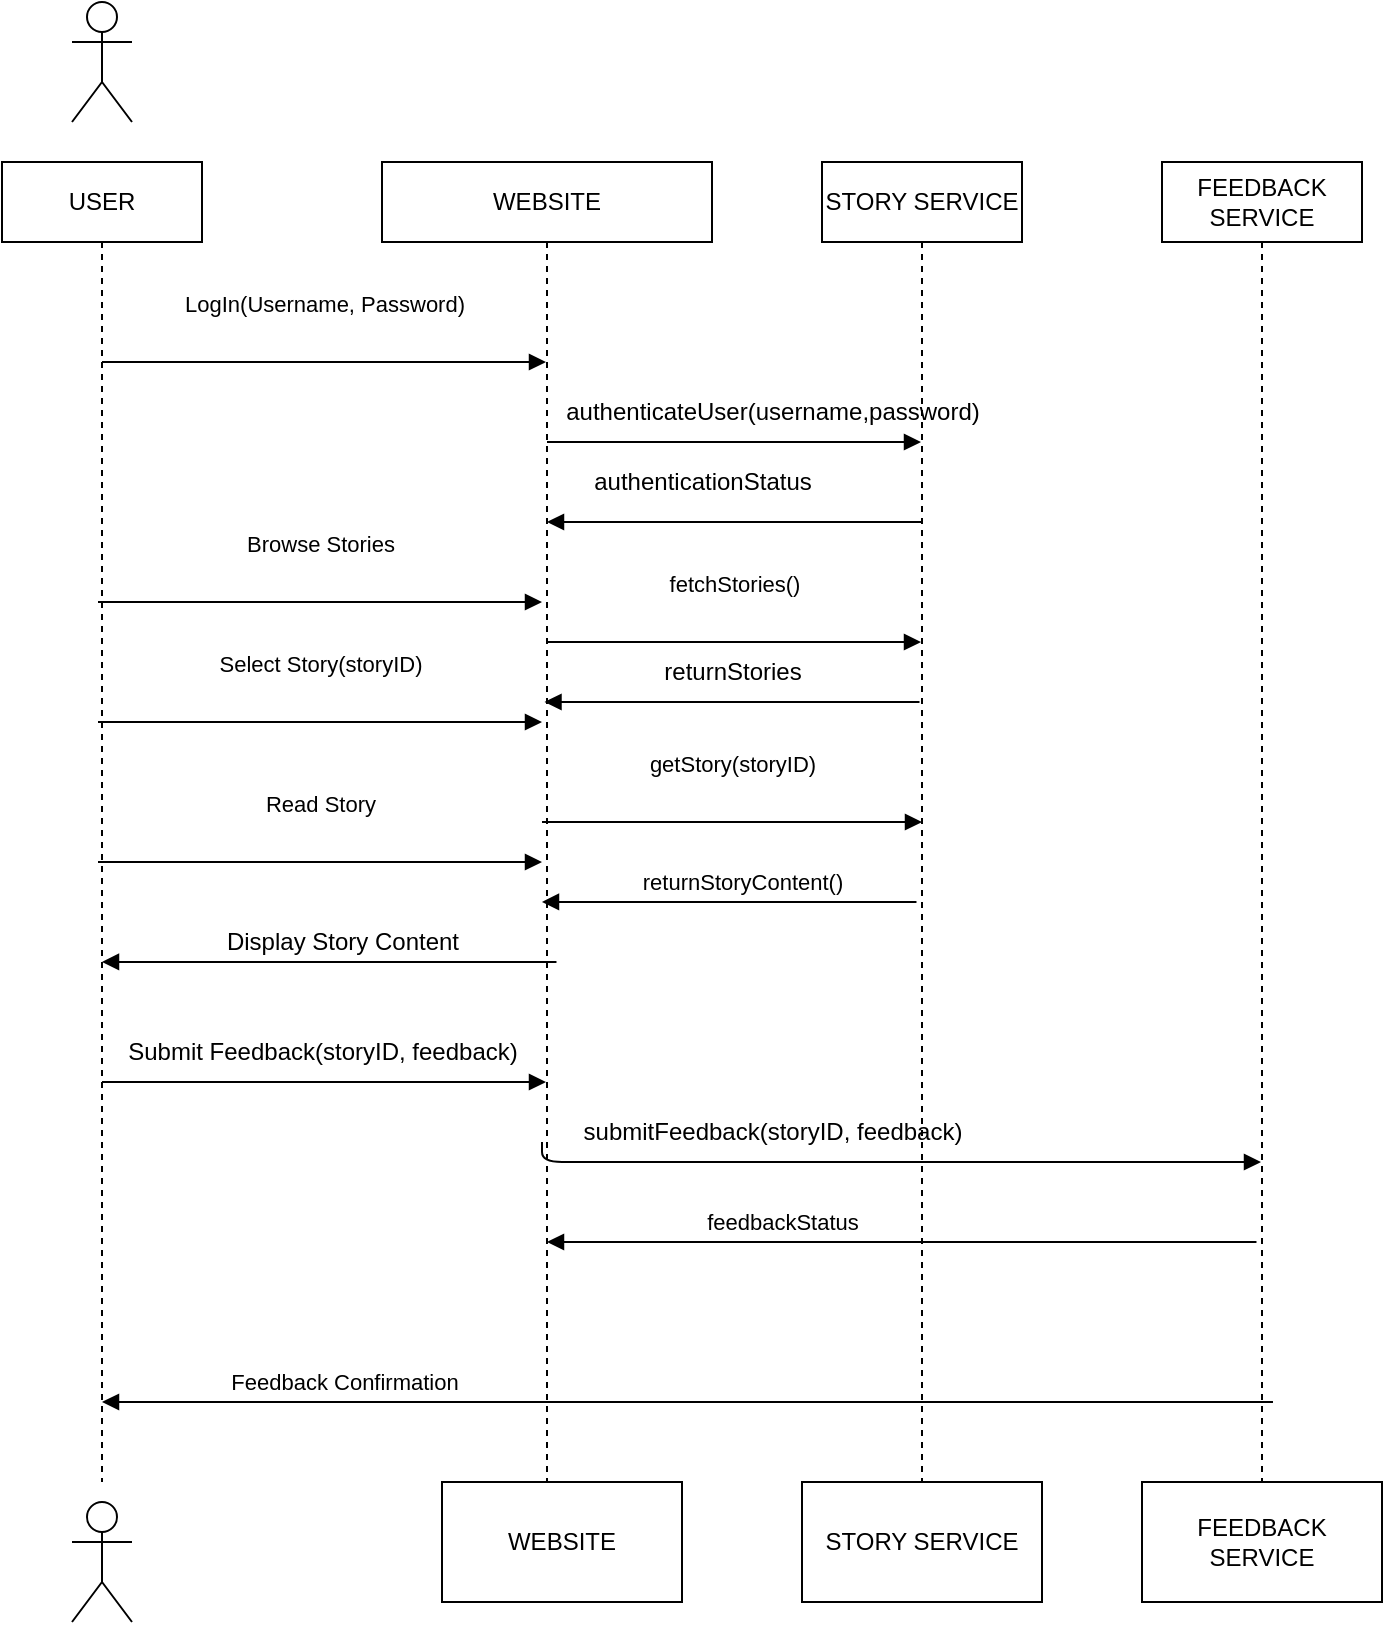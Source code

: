 <mxfile>
    <diagram id="RDVXYpl_ZH0LqLmESyfW" name="Page-1">
        <mxGraphModel dx="1086" dy="704" grid="1" gridSize="10" guides="1" tooltips="1" connect="1" arrows="1" fold="1" page="1" pageScale="1" pageWidth="850" pageHeight="1100" math="0" shadow="0">
            <root>
                <mxCell id="0"/>
                <mxCell id="1" parent="0"/>
                <mxCell id="3" value="USER" style="shape=umlLifeline;perimeter=lifelinePerimeter;whiteSpace=wrap;html=1;container=1;collapsible=0;recursiveResize=0;outlineConnect=0;" parent="1" vertex="1">
                    <mxGeometry x="70" y="100" width="100" height="660" as="geometry"/>
                </mxCell>
                <mxCell id="4" value="WEBSITE" style="shape=umlLifeline;perimeter=lifelinePerimeter;whiteSpace=wrap;html=1;container=1;collapsible=0;recursiveResize=0;outlineConnect=0;size=40;" parent="1" vertex="1">
                    <mxGeometry x="260" y="100" width="165" height="660" as="geometry"/>
                </mxCell>
                <mxCell id="31" value="Browse Stories" style="html=1;verticalAlign=bottom;endArrow=block;" edge="1" parent="4">
                    <mxGeometry y="20" width="80" relative="1" as="geometry">
                        <mxPoint x="-142" y="220" as="sourcePoint"/>
                        <mxPoint x="80" y="220" as="targetPoint"/>
                        <mxPoint as="offset"/>
                        <Array as="points">
                            <mxPoint x="-22" y="220"/>
                        </Array>
                    </mxGeometry>
                </mxCell>
                <mxCell id="47" value="" style="endArrow=block;endFill=1;html=1;edgeStyle=orthogonalEdgeStyle;align=left;verticalAlign=top;" edge="1" parent="4" target="3">
                    <mxGeometry x="-1" relative="1" as="geometry">
                        <mxPoint x="87.24" y="399.997" as="sourcePoint"/>
                        <mxPoint x="-100.001" y="399.997" as="targetPoint"/>
                        <Array as="points">
                            <mxPoint x="-90" y="400"/>
                            <mxPoint x="-90" y="400"/>
                        </Array>
                    </mxGeometry>
                </mxCell>
                <mxCell id="5" value="STORY SERVICE" style="shape=umlLifeline;perimeter=lifelinePerimeter;whiteSpace=wrap;html=1;container=1;collapsible=0;recursiveResize=0;outlineConnect=0;" parent="1" vertex="1">
                    <mxGeometry x="480" y="100" width="100" height="660" as="geometry"/>
                </mxCell>
                <mxCell id="52" value="submitFeedback(storyID, feedback)" style="text;html=1;align=center;verticalAlign=middle;resizable=0;points=[];autosize=1;strokeColor=none;fillColor=none;" vertex="1" parent="5">
                    <mxGeometry x="-130" y="470" width="210" height="30" as="geometry"/>
                </mxCell>
                <mxCell id="57" value="" style="endArrow=block;endFill=1;html=1;edgeStyle=orthogonalEdgeStyle;align=left;verticalAlign=top;" edge="1" parent="5" target="3">
                    <mxGeometry x="-1" relative="1" as="geometry">
                        <mxPoint x="225.49" y="619.997" as="sourcePoint"/>
                        <mxPoint x="-130" y="620" as="targetPoint"/>
                        <Array as="points">
                            <mxPoint x="-230" y="620"/>
                            <mxPoint x="-230" y="620"/>
                        </Array>
                    </mxGeometry>
                </mxCell>
                <mxCell id="58" value="Feedback Confirmation" style="edgeLabel;html=1;align=center;verticalAlign=middle;resizable=0;points=[];" connectable="0" vertex="1" parent="57">
                    <mxGeometry x="-0.113" y="-2" relative="1" as="geometry">
                        <mxPoint x="-205" y="-8" as="offset"/>
                    </mxGeometry>
                </mxCell>
                <mxCell id="6" value="FEEDBACK SERVICE" style="shape=umlLifeline;perimeter=lifelinePerimeter;whiteSpace=wrap;html=1;container=1;collapsible=0;recursiveResize=0;outlineConnect=0;" parent="1" vertex="1">
                    <mxGeometry x="650" y="100" width="100" height="660" as="geometry"/>
                </mxCell>
                <mxCell id="9" value="LogIn(Username, Password)" style="html=1;verticalAlign=bottom;endArrow=block;" parent="1" target="4" edge="1">
                    <mxGeometry y="20" width="80" relative="1" as="geometry">
                        <mxPoint x="120" y="200" as="sourcePoint"/>
                        <mxPoint x="300" y="200" as="targetPoint"/>
                        <mxPoint as="offset"/>
                    </mxGeometry>
                </mxCell>
                <mxCell id="15" value="" style="shape=umlActor;verticalLabelPosition=bottom;verticalAlign=top;html=1;" vertex="1" parent="1">
                    <mxGeometry x="105" y="20" width="30" height="60" as="geometry"/>
                </mxCell>
                <mxCell id="22" value="" style="endArrow=block;endFill=1;html=1;edgeStyle=orthogonalEdgeStyle;align=left;verticalAlign=top;" edge="1" parent="1" source="4" target="5">
                    <mxGeometry x="-1" relative="1" as="geometry">
                        <mxPoint x="330" y="200" as="sourcePoint"/>
                        <mxPoint x="440" y="200" as="targetPoint"/>
                        <Array as="points">
                            <mxPoint x="440" y="240"/>
                            <mxPoint x="440" y="240"/>
                        </Array>
                    </mxGeometry>
                </mxCell>
                <mxCell id="24" value="authenticateUser(username,password)" style="text;html=1;align=center;verticalAlign=middle;resizable=0;points=[];autosize=1;strokeColor=none;fillColor=none;" vertex="1" parent="1">
                    <mxGeometry x="340" y="210" width="230" height="30" as="geometry"/>
                </mxCell>
                <mxCell id="26" value="" style="endArrow=block;endFill=1;html=1;edgeStyle=orthogonalEdgeStyle;align=left;verticalAlign=top;" edge="1" parent="1" source="5" target="4">
                    <mxGeometry x="-1" relative="1" as="geometry">
                        <mxPoint x="460" y="270" as="sourcePoint"/>
                        <mxPoint x="520" y="320" as="targetPoint"/>
                        <Array as="points">
                            <mxPoint x="450" y="280"/>
                            <mxPoint x="450" y="280"/>
                        </Array>
                    </mxGeometry>
                </mxCell>
                <mxCell id="30" value="authenticationStatus" style="text;html=1;align=center;verticalAlign=middle;resizable=0;points=[];autosize=1;strokeColor=none;fillColor=none;" vertex="1" parent="1">
                    <mxGeometry x="355" y="245" width="130" height="30" as="geometry"/>
                </mxCell>
                <mxCell id="35" value="Select Story(storyID)" style="html=1;verticalAlign=bottom;endArrow=block;" edge="1" parent="1">
                    <mxGeometry y="20" width="80" relative="1" as="geometry">
                        <mxPoint x="118" y="380" as="sourcePoint"/>
                        <mxPoint x="340" y="380" as="targetPoint"/>
                        <mxPoint as="offset"/>
                    </mxGeometry>
                </mxCell>
                <mxCell id="37" value="returnStories" style="text;html=1;align=center;verticalAlign=middle;resizable=0;points=[];autosize=1;strokeColor=none;fillColor=none;" vertex="1" parent="1">
                    <mxGeometry x="390" y="340" width="90" height="30" as="geometry"/>
                </mxCell>
                <mxCell id="28" value="" style="endArrow=block;endFill=1;html=1;edgeStyle=orthogonalEdgeStyle;align=left;verticalAlign=top;" edge="1" parent="1">
                    <mxGeometry x="-1" relative="1" as="geometry">
                        <mxPoint x="528.75" y="370" as="sourcePoint"/>
                        <mxPoint x="341.25" y="370" as="targetPoint"/>
                        <Array as="points"/>
                    </mxGeometry>
                </mxCell>
                <mxCell id="40" value="fetchStories()" style="html=1;verticalAlign=bottom;endArrow=block;" edge="1" parent="1" source="4" target="5">
                    <mxGeometry y="20" width="80" relative="1" as="geometry">
                        <mxPoint x="340" y="360" as="sourcePoint"/>
                        <mxPoint x="562.0" y="360" as="targetPoint"/>
                        <mxPoint as="offset"/>
                        <Array as="points">
                            <mxPoint x="430" y="340"/>
                        </Array>
                    </mxGeometry>
                </mxCell>
                <mxCell id="41" value="getStory(storyID)" style="html=1;verticalAlign=bottom;endArrow=block;" edge="1" parent="1">
                    <mxGeometry y="20" width="80" relative="1" as="geometry">
                        <mxPoint x="340" y="430" as="sourcePoint"/>
                        <mxPoint x="530" y="430" as="targetPoint"/>
                        <mxPoint as="offset"/>
                    </mxGeometry>
                </mxCell>
                <mxCell id="42" value="" style="endArrow=block;endFill=1;html=1;edgeStyle=orthogonalEdgeStyle;align=left;verticalAlign=top;" edge="1" parent="1">
                    <mxGeometry x="-1" relative="1" as="geometry">
                        <mxPoint x="527.24" y="469.997" as="sourcePoint"/>
                        <mxPoint x="339.999" y="469.997" as="targetPoint"/>
                        <Array as="points">
                            <mxPoint x="447.74" y="469.96"/>
                            <mxPoint x="447.74" y="469.96"/>
                        </Array>
                    </mxGeometry>
                </mxCell>
                <mxCell id="45" value="returnStoryContent()" style="edgeLabel;html=1;align=center;verticalAlign=middle;resizable=0;points=[];" vertex="1" connectable="0" parent="42">
                    <mxGeometry x="-0.113" y="-2" relative="1" as="geometry">
                        <mxPoint x="-4" y="-8" as="offset"/>
                    </mxGeometry>
                </mxCell>
                <mxCell id="46" value="Read Story" style="html=1;verticalAlign=bottom;endArrow=block;" edge="1" parent="1">
                    <mxGeometry y="20" width="80" relative="1" as="geometry">
                        <mxPoint x="118" y="450" as="sourcePoint"/>
                        <mxPoint x="340" y="450" as="targetPoint"/>
                        <mxPoint as="offset"/>
                        <Array as="points"/>
                    </mxGeometry>
                </mxCell>
                <mxCell id="48" value="Display Story Content" style="text;html=1;align=center;verticalAlign=middle;resizable=0;points=[];autosize=1;strokeColor=none;fillColor=none;" vertex="1" parent="1">
                    <mxGeometry x="170" y="475" width="140" height="30" as="geometry"/>
                </mxCell>
                <mxCell id="49" value="" style="endArrow=block;endFill=1;html=1;edgeStyle=orthogonalEdgeStyle;align=left;verticalAlign=top;" edge="1" parent="1" target="4">
                    <mxGeometry x="-1" relative="1" as="geometry">
                        <mxPoint x="120" y="560" as="sourcePoint"/>
                        <mxPoint x="280" y="560" as="targetPoint"/>
                        <Array as="points">
                            <mxPoint x="290" y="560"/>
                            <mxPoint x="290" y="560"/>
                        </Array>
                    </mxGeometry>
                </mxCell>
                <mxCell id="51" value="Submit Feedback(storyID, feedback)" style="text;html=1;align=center;verticalAlign=middle;resizable=0;points=[];autosize=1;strokeColor=none;fillColor=none;" vertex="1" parent="1">
                    <mxGeometry x="120" y="530" width="220" height="30" as="geometry"/>
                </mxCell>
                <mxCell id="53" value="" style="endArrow=block;endFill=1;html=1;edgeStyle=orthogonalEdgeStyle;align=left;verticalAlign=top;" edge="1" parent="1" target="6">
                    <mxGeometry x="-1" relative="1" as="geometry">
                        <mxPoint x="340" y="590" as="sourcePoint"/>
                        <mxPoint x="562" y="590" as="targetPoint"/>
                        <Array as="points">
                            <mxPoint x="340" y="600"/>
                        </Array>
                    </mxGeometry>
                </mxCell>
                <mxCell id="55" value="" style="endArrow=block;endFill=1;html=1;edgeStyle=orthogonalEdgeStyle;align=left;verticalAlign=top;" edge="1" parent="1" target="4">
                    <mxGeometry x="-1" relative="1" as="geometry">
                        <mxPoint x="697.24" y="639.997" as="sourcePoint"/>
                        <mxPoint x="509.999" y="639.997" as="targetPoint"/>
                        <Array as="points">
                            <mxPoint x="450" y="640"/>
                            <mxPoint x="450" y="640"/>
                        </Array>
                    </mxGeometry>
                </mxCell>
                <mxCell id="56" value="feedbackStatus" style="edgeLabel;html=1;align=center;verticalAlign=middle;resizable=0;points=[];" connectable="0" vertex="1" parent="55">
                    <mxGeometry x="-0.113" y="-2" relative="1" as="geometry">
                        <mxPoint x="-80" y="-8" as="offset"/>
                    </mxGeometry>
                </mxCell>
                <mxCell id="59" value="" style="shape=umlActor;verticalLabelPosition=bottom;verticalAlign=top;html=1;" vertex="1" parent="1">
                    <mxGeometry x="105" y="770" width="30" height="60" as="geometry"/>
                </mxCell>
                <mxCell id="63" value="WEBSITE" style="rounded=0;whiteSpace=wrap;html=1;" vertex="1" parent="1">
                    <mxGeometry x="290" y="760" width="120" height="60" as="geometry"/>
                </mxCell>
                <mxCell id="64" value="STORY SERVICE" style="rounded=0;whiteSpace=wrap;html=1;" vertex="1" parent="1">
                    <mxGeometry x="470" y="760" width="120" height="60" as="geometry"/>
                </mxCell>
                <mxCell id="65" value="FEEDBACK SERVICE" style="rounded=0;whiteSpace=wrap;html=1;" vertex="1" parent="1">
                    <mxGeometry x="640" y="760" width="120" height="60" as="geometry"/>
                </mxCell>
            </root>
        </mxGraphModel>
    </diagram>
</mxfile>